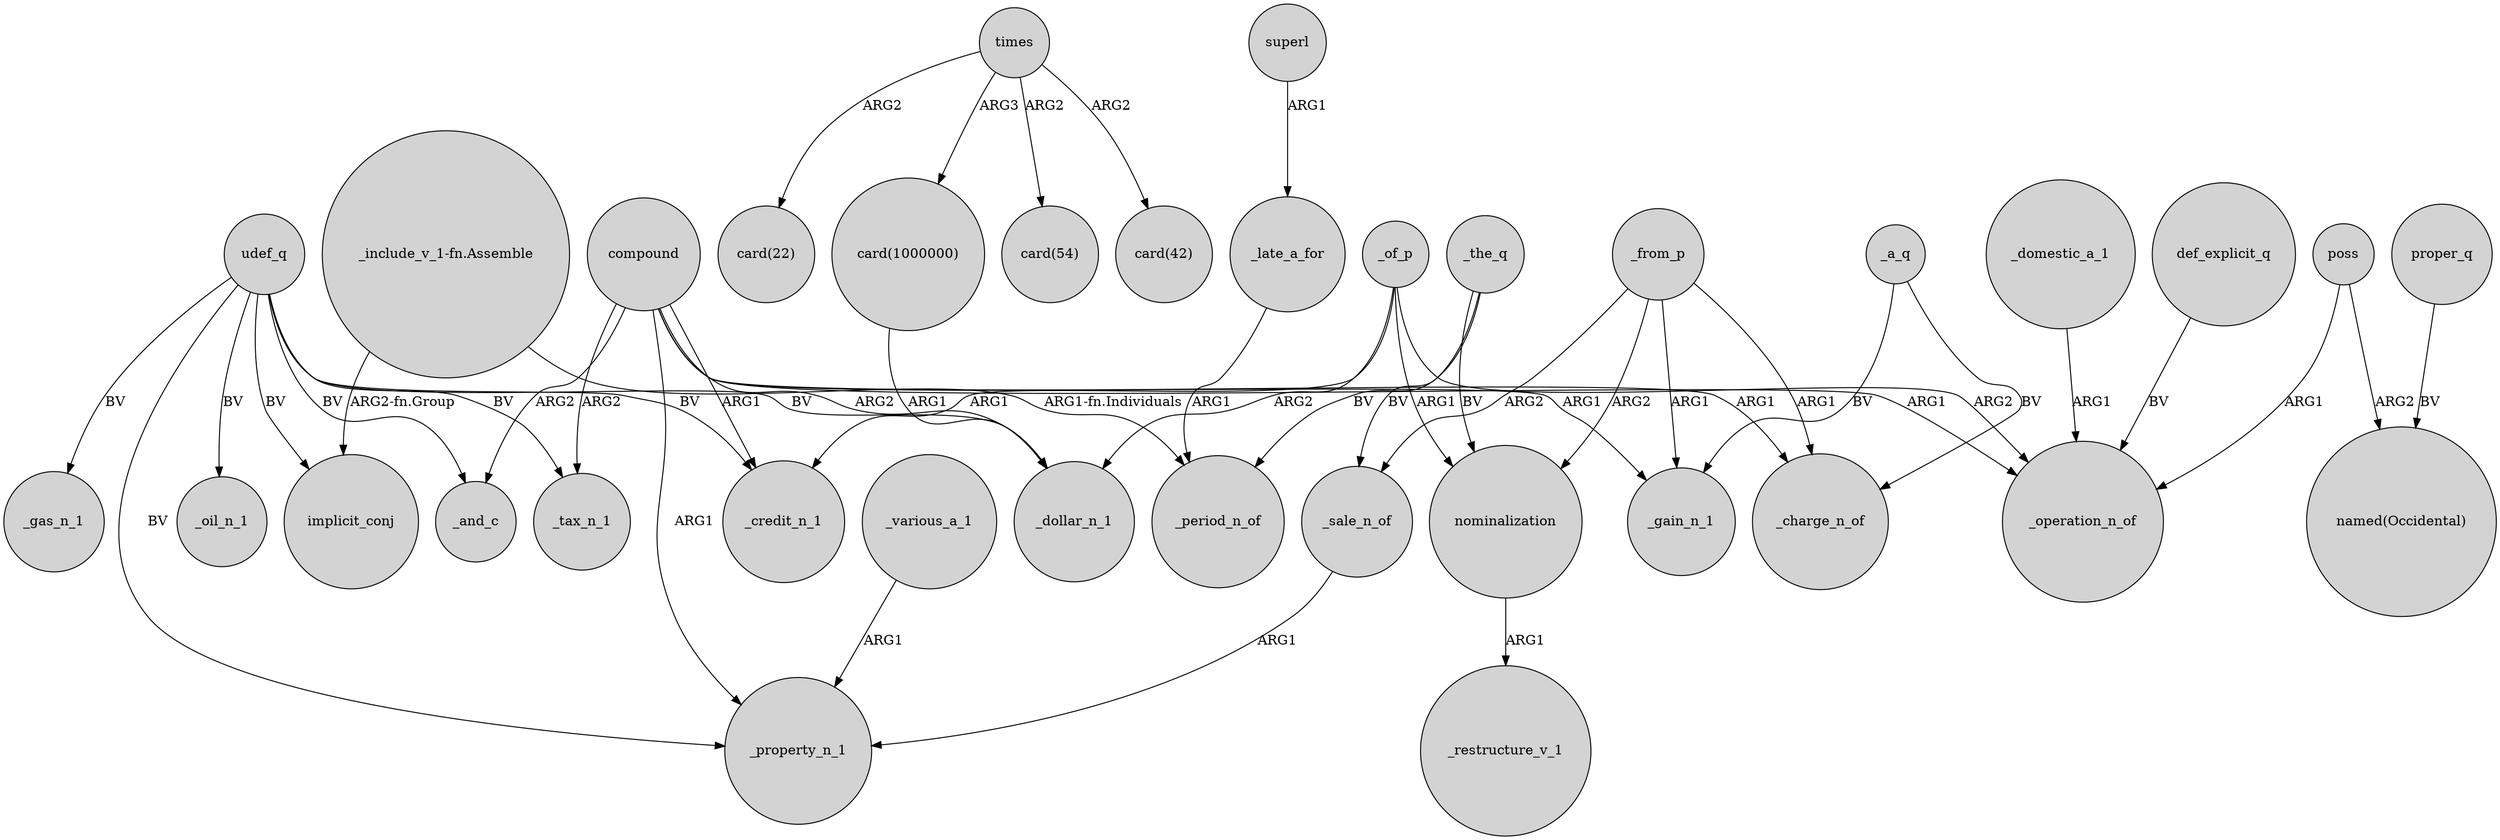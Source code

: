 digraph {
	node [shape=circle style=filled]
	"_include_v_1-fn.Assemble" -> implicit_conj [label="ARG2-fn.Group"]
	_the_q -> nominalization [label=BV]
	_of_p -> nominalization [label=ARG1]
	udef_q -> _oil_n_1 [label=BV]
	superl -> _late_a_for [label=ARG1]
	poss -> _operation_n_of [label=ARG1]
	udef_q -> _tax_n_1 [label=BV]
	times -> "card(1000000)" [label=ARG3]
	_of_p -> _operation_n_of [label=ARG2]
	compound -> _dollar_n_1 [label=ARG2]
	compound -> _operation_n_of [label=ARG1]
	proper_q -> "named(Occidental)" [label=BV]
	_a_q -> _charge_n_of [label=BV]
	udef_q -> _and_c [label=BV]
	compound -> _and_c [label=ARG2]
	_from_p -> nominalization [label=ARG2]
	compound -> _property_n_1 [label=ARG1]
	_from_p -> _sale_n_of [label=ARG2]
	compound -> _charge_n_of [label=ARG1]
	_various_a_1 -> _property_n_1 [label=ARG1]
	nominalization -> _restructure_v_1 [label=ARG1]
	times -> "card(42)" [label=ARG2]
	_of_p -> _credit_n_1 [label=ARG1]
	compound -> _credit_n_1 [label=ARG1]
	times -> "card(22)" [label=ARG2]
	udef_q -> _property_n_1 [label=BV]
	times -> "card(54)" [label=ARG2]
	_late_a_for -> _period_n_of [label=ARG1]
	compound -> _tax_n_1 [label=ARG2]
	_a_q -> _gain_n_1 [label=BV]
	poss -> "named(Occidental)" [label=ARG2]
	"card(1000000)" -> _dollar_n_1 [label=ARG1]
	udef_q -> _dollar_n_1 [label=BV]
	"_include_v_1-fn.Assemble" -> _period_n_of [label="ARG1-fn.Individuals"]
	udef_q -> _credit_n_1 [label=BV]
	_from_p -> _charge_n_of [label=ARG1]
	def_explicit_q -> _operation_n_of [label=BV]
	_domestic_a_1 -> _operation_n_of [label=ARG1]
	compound -> _gain_n_1 [label=ARG1]
	_the_q -> _period_n_of [label=BV]
	_of_p -> _dollar_n_1 [label=ARG2]
	_from_p -> _gain_n_1 [label=ARG1]
	_the_q -> _sale_n_of [label=BV]
	udef_q -> _gas_n_1 [label=BV]
	udef_q -> implicit_conj [label=BV]
	_sale_n_of -> _property_n_1 [label=ARG1]
}
